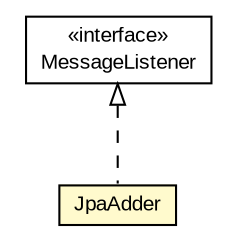 #!/usr/local/bin/dot
#
# Class diagram 
# Generated by UMLGraph version R5_6-24-gf6e263 (http://www.umlgraph.org/)
#

digraph G {
	edge [fontname="arial",fontsize=10,labelfontname="arial",labelfontsize=10];
	node [fontname="arial",fontsize=10,shape=plaintext];
	nodesep=0.25;
	ranksep=0.5;
	// net.trajano.app.JpaAdder
	c567 [label=<<table title="net.trajano.app.JpaAdder" border="0" cellborder="1" cellspacing="0" cellpadding="2" port="p" bgcolor="lemonChiffon" href="./JpaAdder.html">
		<tr><td><table border="0" cellspacing="0" cellpadding="1">
<tr><td align="center" balign="center"> JpaAdder </td></tr>
		</table></td></tr>
		</table>>, URL="./JpaAdder.html", fontname="arial", fontcolor="black", fontsize=10.0];
	//net.trajano.app.JpaAdder implements javax.jms.MessageListener
	c581:p -> c567:p [dir=back,arrowtail=empty,style=dashed];
	// javax.jms.MessageListener
	c581 [label=<<table title="javax.jms.MessageListener" border="0" cellborder="1" cellspacing="0" cellpadding="2" port="p" href="http://java.sun.com/j2se/1.4.2/docs/api/javax/jms/MessageListener.html">
		<tr><td><table border="0" cellspacing="0" cellpadding="1">
<tr><td align="center" balign="center"> &#171;interface&#187; </td></tr>
<tr><td align="center" balign="center"> MessageListener </td></tr>
		</table></td></tr>
		</table>>, URL="http://java.sun.com/j2se/1.4.2/docs/api/javax/jms/MessageListener.html", fontname="arial", fontcolor="black", fontsize=10.0];
}

